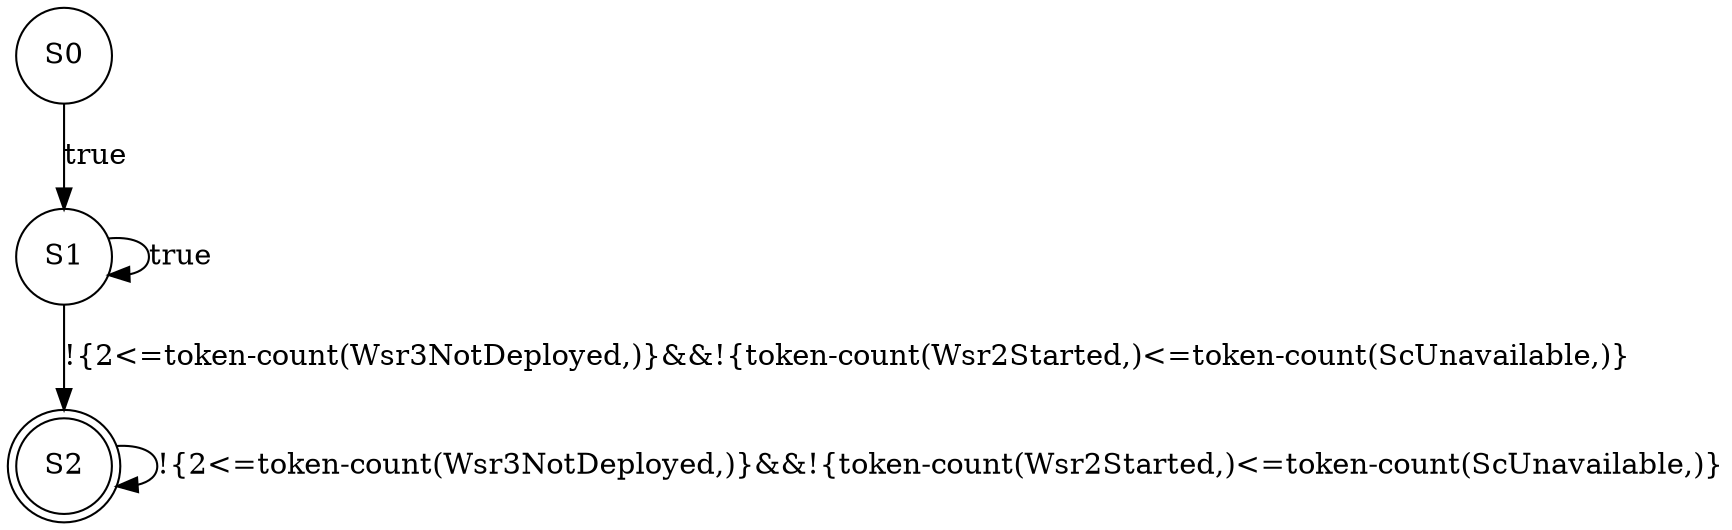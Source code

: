 digraph BA {
	S0 [shape=circle]
	S1 [shape=circle]
	S2 [shape=doublecircle]

	S0->S1 [label="true"]
	S1->S2 [label="!{2<=token-count(Wsr3NotDeployed,)}&&!{token-count(Wsr2Started,)<=token-count(ScUnavailable,)}"]
	S1->S1 [label="true"]
	S2->S2 [label="!{2<=token-count(Wsr3NotDeployed,)}&&!{token-count(Wsr2Started,)<=token-count(ScUnavailable,)}"]
}

